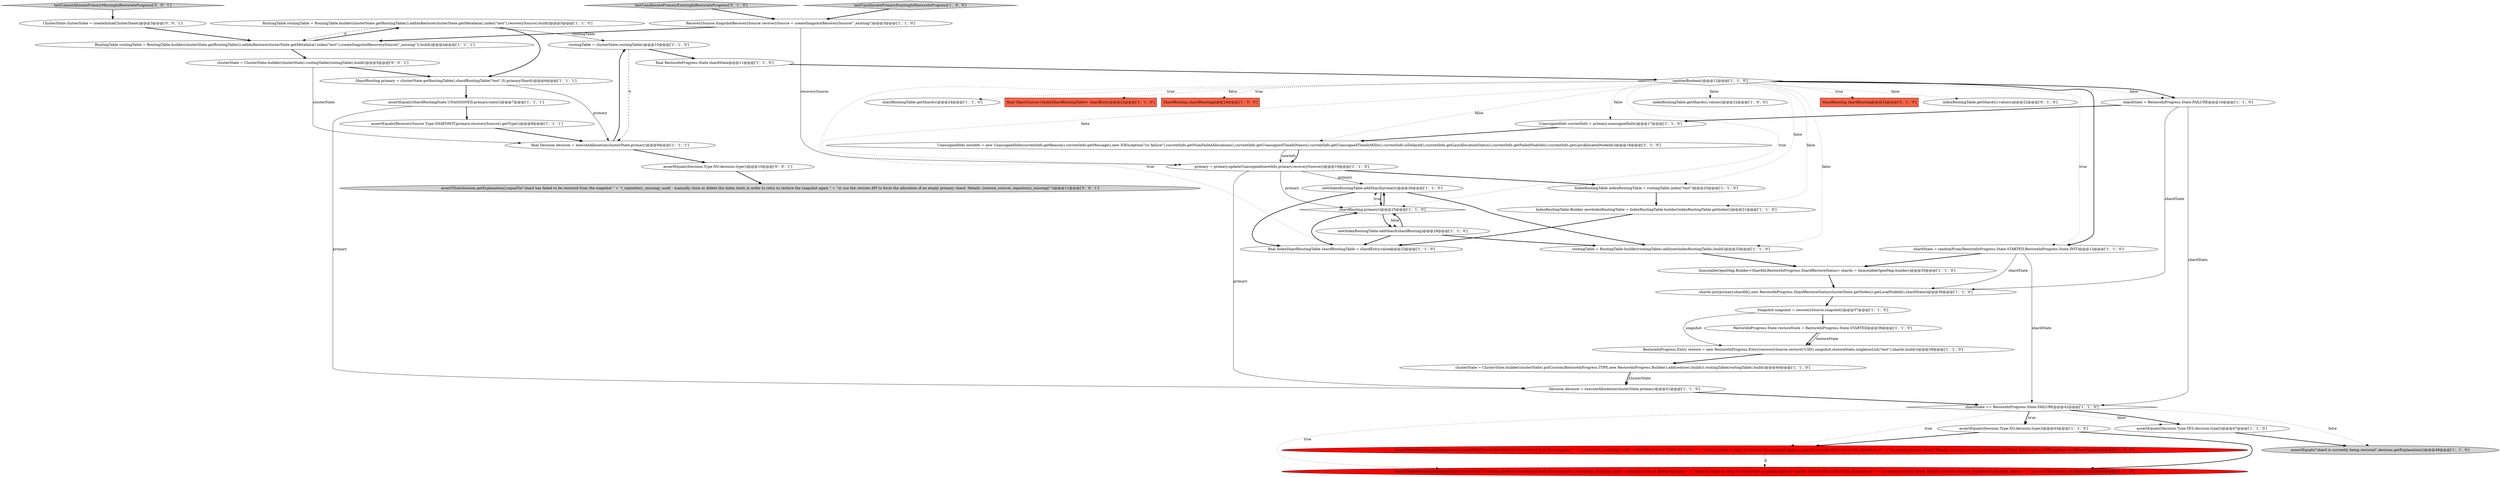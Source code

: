 digraph {
27 [style = filled, label = "Decision decision = executeAllocation(clusterState,primary)@@@41@@@['1', '1', '0']", fillcolor = white, shape = ellipse image = "AAA0AAABBB1BBB"];
0 [style = filled, label = "newIndexRoutingTable.addShard(primary)@@@26@@@['1', '1', '0']", fillcolor = white, shape = ellipse image = "AAA0AAABBB1BBB"];
22 [style = filled, label = "shardState == RestoreInProgress.State.FAILURE@@@42@@@['1', '1', '0']", fillcolor = white, shape = diamond image = "AAA0AAABBB1BBB"];
39 [style = filled, label = "testCanAllocatePrimaryExistingInRestoreInProgress['0', '1', '0']", fillcolor = lightgray, shape = diamond image = "AAA0AAABBB2BBB"];
44 [style = filled, label = "clusterState = ClusterState.builder(clusterState).routingTable(routingTable).build()@@@5@@@['0', '0', '1']", fillcolor = white, shape = ellipse image = "AAA0AAABBB3BBB"];
43 [style = filled, label = "assertThat(decision.getExplanation(),equalTo(\"shard has failed to be restored from the snapshot \" + \"(_repository:_missing/_uuid( - manually close or delete the index (test( in order to retry to restore the snapshot again \" + \"or use the reroute API to force the allocation of an empty primary shard. Details: (restore_source(_repository/_missing((\"))@@@11@@@['0', '0', '1']", fillcolor = lightgray, shape = ellipse image = "AAA0AAABBB3BBB"];
41 [style = filled, label = "ShardRouting shardRouting@@@24@@@['0', '1', '0']", fillcolor = tomato, shape = box image = "AAA0AAABBB2BBB"];
29 [style = filled, label = "assertThat(decision.getExplanation(),startsWith(\"shard has failed to be restored from the snapshot \" + \"(_repository:_existing/_uuid( - manually close or delete the index \" + \"(test( in order to retry to restore the snapshot again or use the reroute API to force the allocation of \" + \"an empty primary shard. Details: (restore_source(_repository/_existing(, failure java.io.IOException: i/o failure\"))@@@44@@@['1', '0', '0']", fillcolor = red, shape = ellipse image = "AAA1AAABBB1BBB"];
42 [style = filled, label = "assertThat(decision.getExplanation(),startsWith(\"shard has failed to be restored from the snapshot (_repository:_existing/_uuid( - manually close or delete the index \" + \"(test( in order to retry to restore the snapshot again or use the reroute API to force the allocation of \" + \"an empty primary shard. Details: (restore_source(_repository/_existing(, failure \" + \"java.io.IOException: i/o failure\"))@@@44@@@['0', '1', '0']", fillcolor = red, shape = ellipse image = "AAA1AAABBB2BBB"];
7 [style = filled, label = "IndexRoutingTable.Builder newIndexRoutingTable = IndexRoutingTable.builder(indexRoutingTable.getIndex())@@@21@@@['1', '1', '0']", fillcolor = white, shape = ellipse image = "AAA0AAABBB1BBB"];
19 [style = filled, label = "routingTable = clusterState.routingTable()@@@10@@@['1', '1', '0']", fillcolor = white, shape = ellipse image = "AAA0AAABBB1BBB"];
40 [style = filled, label = "indexRoutingTable.getShards().values()@@@22@@@['0', '1', '0']", fillcolor = white, shape = ellipse image = "AAA0AAABBB2BBB"];
16 [style = filled, label = "assertEquals(ShardRoutingState.UNASSIGNED,primary.state())@@@7@@@['1', '1', '1']", fillcolor = white, shape = ellipse image = "AAA0AAABBB1BBB"];
33 [style = filled, label = "Snapshot snapshot = recoverySource.snapshot()@@@37@@@['1', '1', '0']", fillcolor = white, shape = ellipse image = "AAA0AAABBB1BBB"];
23 [style = filled, label = "RoutingTable routingTable = RoutingTable.builder(clusterState.getRoutingTable()).addAsRestore(clusterState.getMetadata().index(\"test\"),recoverySource).build()@@@5@@@['1', '1', '0']", fillcolor = white, shape = ellipse image = "AAA0AAABBB1BBB"];
11 [style = filled, label = "RecoverySource.SnapshotRecoverySource recoverySource = createSnapshotRecoverySource(\"_existing\")@@@3@@@['1', '1', '0']", fillcolor = white, shape = ellipse image = "AAA0AAABBB1BBB"];
26 [style = filled, label = "newIndexRoutingTable.addShard(shardRouting)@@@29@@@['1', '1', '0']", fillcolor = white, shape = ellipse image = "AAA0AAABBB1BBB"];
31 [style = filled, label = "IndexRoutingTable indexRoutingTable = routingTable.index(\"test\")@@@20@@@['1', '1', '0']", fillcolor = white, shape = ellipse image = "AAA0AAABBB1BBB"];
30 [style = filled, label = "shardRouting.primary()@@@25@@@['1', '1', '0']", fillcolor = white, shape = diamond image = "AAA0AAABBB1BBB"];
3 [style = filled, label = "ShardRouting primary = clusterState.getRoutingTable().shardRoutingTable(\"test\",0).primaryShard()@@@6@@@['1', '1', '1']", fillcolor = white, shape = ellipse image = "AAA0AAABBB1BBB"];
38 [style = filled, label = "shardRoutingTable.getShards()@@@24@@@['1', '1', '0']", fillcolor = white, shape = ellipse image = "AAA0AAABBB1BBB"];
47 [style = filled, label = "assertEquals(Decision.Type.NO,decision.type())@@@10@@@['0', '0', '1']", fillcolor = white, shape = ellipse image = "AAA0AAABBB3BBB"];
21 [style = filled, label = "UnassignedInfo newInfo = new UnassignedInfo(currentInfo.getReason(),currentInfo.getMessage(),new IOException(\"i/o failure\"),currentInfo.getNumFailedAllocations(),currentInfo.getUnassignedTimeInNanos(),currentInfo.getUnassignedTimeInMillis(),currentInfo.isDelayed(),currentInfo.getLastAllocationStatus(),currentInfo.getFailedNodeIds(),currentInfo.getLastAllocatedNodeId())@@@18@@@['1', '1', '0']", fillcolor = white, shape = ellipse image = "AAA0AAABBB1BBB"];
20 [style = filled, label = "ImmutableOpenMap.Builder<ShardId,RestoreInProgress.ShardRestoreStatus> shards = ImmutableOpenMap.builder()@@@35@@@['1', '1', '0']", fillcolor = white, shape = ellipse image = "AAA0AAABBB1BBB"];
28 [style = filled, label = "RestoreInProgress.Entry restore = new RestoreInProgress.Entry(recoverySource.restoreUUID(),snapshot,restoreState,singletonList(\"test\"),shards.build())@@@39@@@['1', '1', '0']", fillcolor = white, shape = ellipse image = "AAA0AAABBB1BBB"];
25 [style = filled, label = "final ObjectCursor<IndexShardRoutingTable> shardEntry@@@22@@@['1', '1', '0']", fillcolor = tomato, shape = box image = "AAA0AAABBB1BBB"];
12 [style = filled, label = "final RestoreInProgress.State shardState@@@11@@@['1', '1', '0']", fillcolor = white, shape = ellipse image = "AAA0AAABBB1BBB"];
17 [style = filled, label = "assertEquals(RecoverySource.Type.SNAPSHOT,primary.recoverySource().getType())@@@8@@@['1', '1', '1']", fillcolor = white, shape = ellipse image = "AAA0AAABBB1BBB"];
10 [style = filled, label = "final IndexShardRoutingTable shardRoutingTable = shardEntry.value@@@23@@@['1', '1', '0']", fillcolor = white, shape = ellipse image = "AAA0AAABBB1BBB"];
14 [style = filled, label = "shards.put(primary.shardId(),new RestoreInProgress.ShardRestoreStatus(clusterState.getNodes().getLocalNodeId(),shardState))@@@36@@@['1', '1', '0']", fillcolor = white, shape = ellipse image = "AAA0AAABBB1BBB"];
15 [style = filled, label = "randomBoolean()@@@12@@@['1', '1', '0']", fillcolor = white, shape = diamond image = "AAA0AAABBB1BBB"];
32 [style = filled, label = "testCanAllocatePrimaryExistingInRestoreInProgress['1', '0', '0']", fillcolor = lightgray, shape = diamond image = "AAA0AAABBB1BBB"];
1 [style = filled, label = "clusterState = ClusterState.builder(clusterState).putCustom(RestoreInProgress.TYPE,new RestoreInProgress.Builder().add(restore).build()).routingTable(routingTable).build()@@@40@@@['1', '1', '0']", fillcolor = white, shape = ellipse image = "AAA0AAABBB1BBB"];
45 [style = filled, label = "testCannotAllocatePrimaryMissingInRestoreInProgress['0', '0', '1']", fillcolor = lightgray, shape = diamond image = "AAA0AAABBB3BBB"];
46 [style = filled, label = "ClusterState clusterState = createInitialClusterState()@@@3@@@['0', '0', '1']", fillcolor = white, shape = ellipse image = "AAA0AAABBB3BBB"];
18 [style = filled, label = "ShardRouting shardRouting@@@24@@@['1', '0', '0']", fillcolor = tomato, shape = box image = "AAA0AAABBB1BBB"];
35 [style = filled, label = "shardState = randomFrom(RestoreInProgress.State.STARTED,RestoreInProgress.State.INIT)@@@13@@@['1', '1', '0']", fillcolor = white, shape = ellipse image = "AAA0AAABBB1BBB"];
37 [style = filled, label = "primary = primary.updateUnassigned(newInfo,primary.recoverySource())@@@19@@@['1', '1', '0']", fillcolor = white, shape = ellipse image = "AAA0AAABBB1BBB"];
2 [style = filled, label = "indexRoutingTable.getShards().values()@@@22@@@['1', '0', '0']", fillcolor = white, shape = ellipse image = "AAA0AAABBB1BBB"];
36 [style = filled, label = "UnassignedInfo currentInfo = primary.unassignedInfo()@@@17@@@['1', '1', '0']", fillcolor = white, shape = ellipse image = "AAA0AAABBB1BBB"];
6 [style = filled, label = "shardState = RestoreInProgress.State.FAILURE@@@16@@@['1', '1', '0']", fillcolor = white, shape = ellipse image = "AAA0AAABBB1BBB"];
13 [style = filled, label = "routingTable = RoutingTable.builder(routingTable).add(newIndexRoutingTable).build()@@@33@@@['1', '1', '0']", fillcolor = white, shape = ellipse image = "AAA0AAABBB1BBB"];
34 [style = filled, label = "final Decision decision = executeAllocation(clusterState,primary)@@@9@@@['1', '1', '1']", fillcolor = white, shape = ellipse image = "AAA0AAABBB1BBB"];
4 [style = filled, label = "assertEquals(Decision.Type.YES,decision.type())@@@47@@@['1', '1', '0']", fillcolor = white, shape = ellipse image = "AAA0AAABBB1BBB"];
24 [style = filled, label = "RoutingTable routingTable = RoutingTable.builder(clusterState.getRoutingTable()).addAsRestore(clusterState.getMetadata().index(\"test\"),createSnapshotRecoverySource(\"_missing\")).build()@@@4@@@['1', '1', '1']", fillcolor = white, shape = ellipse image = "AAA0AAABBB1BBB"];
5 [style = filled, label = "assertEquals(\"shard is currently being restored\",decision.getExplanation())@@@48@@@['1', '1', '0']", fillcolor = lightgray, shape = ellipse image = "AAA0AAABBB1BBB"];
8 [style = filled, label = "RestoreInProgress.State restoreState = RestoreInProgress.State.STARTED@@@38@@@['1', '1', '0']", fillcolor = white, shape = ellipse image = "AAA0AAABBB1BBB"];
9 [style = filled, label = "assertEquals(Decision.Type.NO,decision.type())@@@43@@@['1', '1', '0']", fillcolor = white, shape = ellipse image = "AAA0AAABBB1BBB"];
0->30 [style = bold, label=""];
6->14 [style = solid, label="shardState"];
0->13 [style = bold, label=""];
26->10 [style = bold, label=""];
30->0 [style = dotted, label="true"];
1->27 [style = bold, label=""];
33->28 [style = solid, label="snapshot"];
15->6 [style = dotted, label="false"];
3->16 [style = bold, label=""];
8->28 [style = solid, label="restoreState"];
22->4 [style = bold, label=""];
15->30 [style = dotted, label="true"];
19->34 [style = dashed, label="0"];
21->37 [style = solid, label="newInfo"];
6->22 [style = solid, label="shardState"];
37->31 [style = bold, label=""];
22->42 [style = dotted, label="true"];
15->25 [style = dotted, label="false"];
35->22 [style = solid, label="shardState"];
44->34 [style = solid, label="clusterState"];
9->29 [style = bold, label=""];
32->11 [style = bold, label=""];
15->7 [style = dotted, label="false"];
8->28 [style = bold, label=""];
22->29 [style = dotted, label="true"];
34->19 [style = bold, label=""];
19->12 [style = bold, label=""];
22->4 [style = dotted, label="false"];
35->20 [style = bold, label=""];
46->24 [style = bold, label=""];
44->3 [style = bold, label=""];
22->9 [style = bold, label=""];
30->26 [style = bold, label=""];
24->44 [style = bold, label=""];
34->47 [style = bold, label=""];
23->19 [style = solid, label="routingTable"];
1->27 [style = solid, label="clusterState"];
15->18 [style = dotted, label="true"];
15->10 [style = dotted, label="true"];
23->3 [style = bold, label=""];
20->14 [style = bold, label=""];
47->43 [style = bold, label=""];
15->35 [style = dotted, label="true"];
16->17 [style = bold, label=""];
15->40 [style = dotted, label="false"];
27->22 [style = bold, label=""];
15->35 [style = bold, label=""];
26->13 [style = bold, label=""];
15->2 [style = dotted, label="false"];
17->34 [style = bold, label=""];
21->37 [style = bold, label=""];
15->41 [style = dotted, label="true"];
37->0 [style = solid, label="primary"];
45->46 [style = bold, label=""];
22->9 [style = dotted, label="true"];
33->8 [style = bold, label=""];
9->42 [style = bold, label=""];
30->26 [style = dotted, label="false"];
11->24 [style = bold, label=""];
29->42 [style = dashed, label="0"];
31->7 [style = bold, label=""];
15->37 [style = dotted, label="false"];
11->37 [style = solid, label="recoverySource"];
22->5 [style = dotted, label="false"];
37->30 [style = solid, label="primary"];
15->31 [style = dotted, label="false"];
30->0 [style = bold, label=""];
4->5 [style = bold, label=""];
10->30 [style = bold, label=""];
15->36 [style = dotted, label="false"];
35->14 [style = solid, label="shardState"];
24->23 [style = bold, label=""];
7->10 [style = bold, label=""];
12->15 [style = bold, label=""];
15->6 [style = bold, label=""];
28->1 [style = bold, label=""];
39->11 [style = bold, label=""];
15->21 [style = dotted, label="false"];
6->36 [style = bold, label=""];
37->27 [style = solid, label="primary"];
14->33 [style = bold, label=""];
26->30 [style = bold, label=""];
36->21 [style = bold, label=""];
0->10 [style = bold, label=""];
23->24 [style = dashed, label="0"];
15->38 [style = dotted, label="true"];
15->13 [style = dotted, label="false"];
16->27 [style = solid, label="primary"];
3->34 [style = solid, label="primary"];
13->20 [style = bold, label=""];
}
